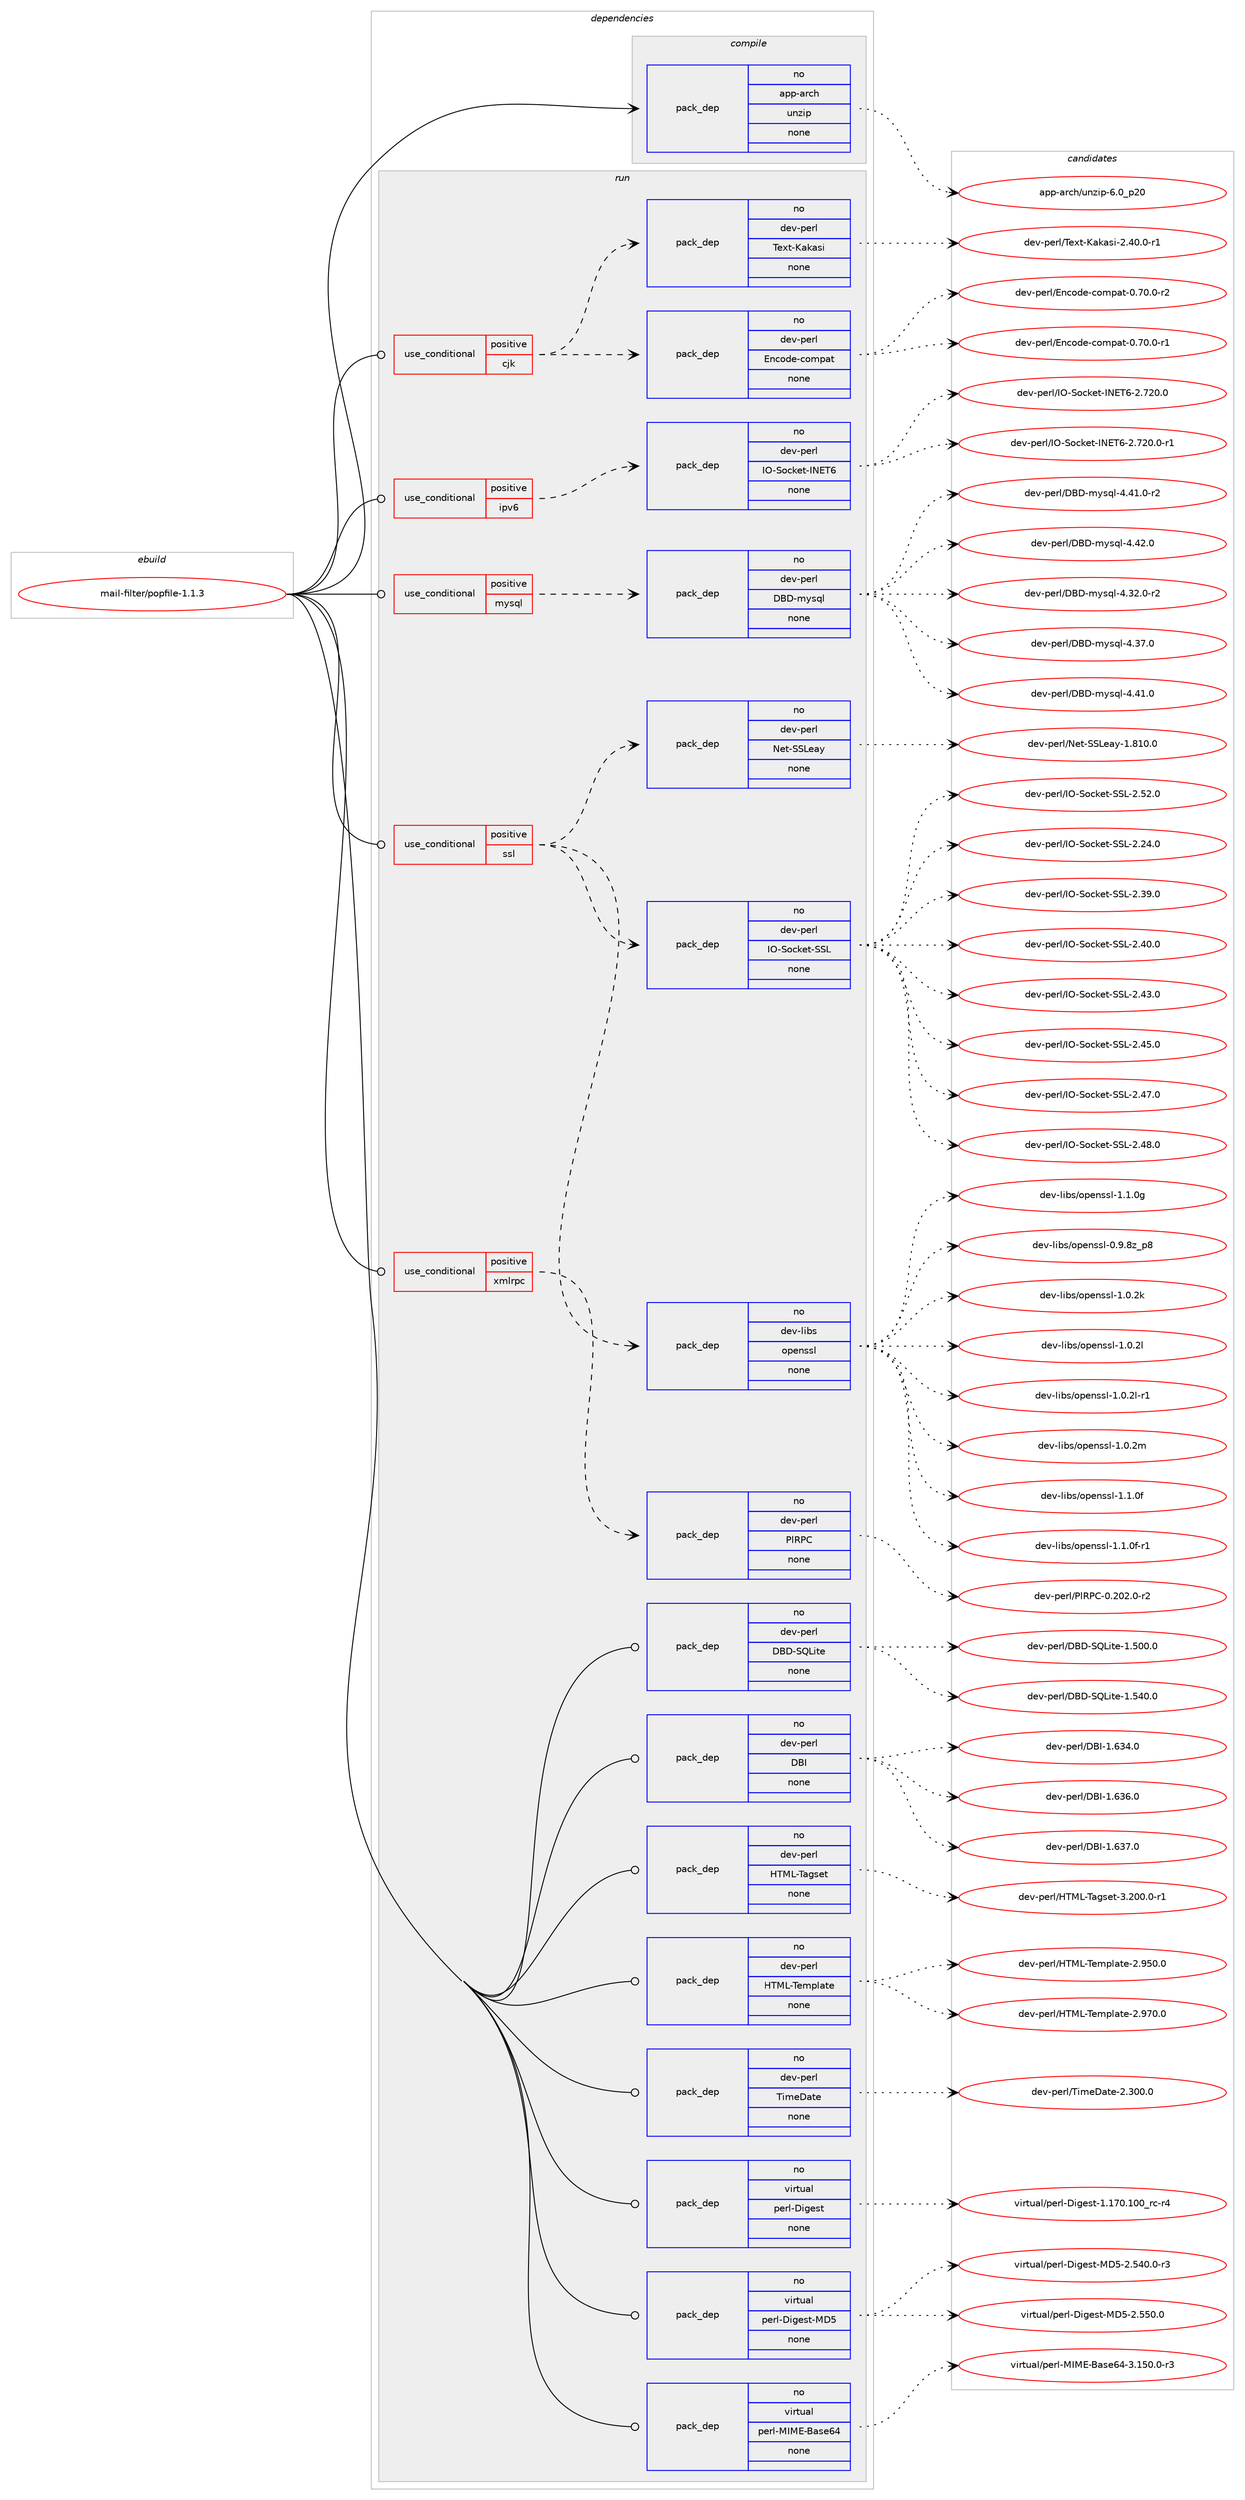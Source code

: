 digraph prolog {

# *************
# Graph options
# *************

newrank=true;
concentrate=true;
compound=true;
graph [rankdir=LR,fontname=Helvetica,fontsize=10,ranksep=1.5];#, ranksep=2.5, nodesep=0.2];
edge  [arrowhead=vee];
node  [fontname=Helvetica,fontsize=10];

# **********
# The ebuild
# **********

subgraph cluster_leftcol {
color=gray;
rank=same;
label=<<i>ebuild</i>>;
id [label="mail-filter/popfile-1.1.3", color=red, width=4, href="../mail-filter/popfile-1.1.3.svg"];
}

# ****************
# The dependencies
# ****************

subgraph cluster_midcol {
color=gray;
label=<<i>dependencies</i>>;
subgraph cluster_compile {
fillcolor="#eeeeee";
style=filled;
label=<<i>compile</i>>;
subgraph pack252162 {
dependency342934 [label=<<TABLE BORDER="0" CELLBORDER="1" CELLSPACING="0" CELLPADDING="4" WIDTH="220"><TR><TD ROWSPAN="6" CELLPADDING="30">pack_dep</TD></TR><TR><TD WIDTH="110">no</TD></TR><TR><TD>app-arch</TD></TR><TR><TD>unzip</TD></TR><TR><TD>none</TD></TR><TR><TD></TD></TR></TABLE>>, shape=none, color=blue];
}
id:e -> dependency342934:w [weight=20,style="solid",arrowhead="vee"];
}
subgraph cluster_compileandrun {
fillcolor="#eeeeee";
style=filled;
label=<<i>compile and run</i>>;
}
subgraph cluster_run {
fillcolor="#eeeeee";
style=filled;
label=<<i>run</i>>;
subgraph cond85631 {
dependency342935 [label=<<TABLE BORDER="0" CELLBORDER="1" CELLSPACING="0" CELLPADDING="4"><TR><TD ROWSPAN="3" CELLPADDING="10">use_conditional</TD></TR><TR><TD>positive</TD></TR><TR><TD>cjk</TD></TR></TABLE>>, shape=none, color=red];
subgraph pack252163 {
dependency342936 [label=<<TABLE BORDER="0" CELLBORDER="1" CELLSPACING="0" CELLPADDING="4" WIDTH="220"><TR><TD ROWSPAN="6" CELLPADDING="30">pack_dep</TD></TR><TR><TD WIDTH="110">no</TD></TR><TR><TD>dev-perl</TD></TR><TR><TD>Encode-compat</TD></TR><TR><TD>none</TD></TR><TR><TD></TD></TR></TABLE>>, shape=none, color=blue];
}
dependency342935:e -> dependency342936:w [weight=20,style="dashed",arrowhead="vee"];
subgraph pack252164 {
dependency342937 [label=<<TABLE BORDER="0" CELLBORDER="1" CELLSPACING="0" CELLPADDING="4" WIDTH="220"><TR><TD ROWSPAN="6" CELLPADDING="30">pack_dep</TD></TR><TR><TD WIDTH="110">no</TD></TR><TR><TD>dev-perl</TD></TR><TR><TD>Text-Kakasi</TD></TR><TR><TD>none</TD></TR><TR><TD></TD></TR></TABLE>>, shape=none, color=blue];
}
dependency342935:e -> dependency342937:w [weight=20,style="dashed",arrowhead="vee"];
}
id:e -> dependency342935:w [weight=20,style="solid",arrowhead="odot"];
subgraph cond85632 {
dependency342938 [label=<<TABLE BORDER="0" CELLBORDER="1" CELLSPACING="0" CELLPADDING="4"><TR><TD ROWSPAN="3" CELLPADDING="10">use_conditional</TD></TR><TR><TD>positive</TD></TR><TR><TD>ipv6</TD></TR></TABLE>>, shape=none, color=red];
subgraph pack252165 {
dependency342939 [label=<<TABLE BORDER="0" CELLBORDER="1" CELLSPACING="0" CELLPADDING="4" WIDTH="220"><TR><TD ROWSPAN="6" CELLPADDING="30">pack_dep</TD></TR><TR><TD WIDTH="110">no</TD></TR><TR><TD>dev-perl</TD></TR><TR><TD>IO-Socket-INET6</TD></TR><TR><TD>none</TD></TR><TR><TD></TD></TR></TABLE>>, shape=none, color=blue];
}
dependency342938:e -> dependency342939:w [weight=20,style="dashed",arrowhead="vee"];
}
id:e -> dependency342938:w [weight=20,style="solid",arrowhead="odot"];
subgraph cond85633 {
dependency342940 [label=<<TABLE BORDER="0" CELLBORDER="1" CELLSPACING="0" CELLPADDING="4"><TR><TD ROWSPAN="3" CELLPADDING="10">use_conditional</TD></TR><TR><TD>positive</TD></TR><TR><TD>mysql</TD></TR></TABLE>>, shape=none, color=red];
subgraph pack252166 {
dependency342941 [label=<<TABLE BORDER="0" CELLBORDER="1" CELLSPACING="0" CELLPADDING="4" WIDTH="220"><TR><TD ROWSPAN="6" CELLPADDING="30">pack_dep</TD></TR><TR><TD WIDTH="110">no</TD></TR><TR><TD>dev-perl</TD></TR><TR><TD>DBD-mysql</TD></TR><TR><TD>none</TD></TR><TR><TD></TD></TR></TABLE>>, shape=none, color=blue];
}
dependency342940:e -> dependency342941:w [weight=20,style="dashed",arrowhead="vee"];
}
id:e -> dependency342940:w [weight=20,style="solid",arrowhead="odot"];
subgraph cond85634 {
dependency342942 [label=<<TABLE BORDER="0" CELLBORDER="1" CELLSPACING="0" CELLPADDING="4"><TR><TD ROWSPAN="3" CELLPADDING="10">use_conditional</TD></TR><TR><TD>positive</TD></TR><TR><TD>ssl</TD></TR></TABLE>>, shape=none, color=red];
subgraph pack252167 {
dependency342943 [label=<<TABLE BORDER="0" CELLBORDER="1" CELLSPACING="0" CELLPADDING="4" WIDTH="220"><TR><TD ROWSPAN="6" CELLPADDING="30">pack_dep</TD></TR><TR><TD WIDTH="110">no</TD></TR><TR><TD>dev-libs</TD></TR><TR><TD>openssl</TD></TR><TR><TD>none</TD></TR><TR><TD></TD></TR></TABLE>>, shape=none, color=blue];
}
dependency342942:e -> dependency342943:w [weight=20,style="dashed",arrowhead="vee"];
subgraph pack252168 {
dependency342944 [label=<<TABLE BORDER="0" CELLBORDER="1" CELLSPACING="0" CELLPADDING="4" WIDTH="220"><TR><TD ROWSPAN="6" CELLPADDING="30">pack_dep</TD></TR><TR><TD WIDTH="110">no</TD></TR><TR><TD>dev-perl</TD></TR><TR><TD>IO-Socket-SSL</TD></TR><TR><TD>none</TD></TR><TR><TD></TD></TR></TABLE>>, shape=none, color=blue];
}
dependency342942:e -> dependency342944:w [weight=20,style="dashed",arrowhead="vee"];
subgraph pack252169 {
dependency342945 [label=<<TABLE BORDER="0" CELLBORDER="1" CELLSPACING="0" CELLPADDING="4" WIDTH="220"><TR><TD ROWSPAN="6" CELLPADDING="30">pack_dep</TD></TR><TR><TD WIDTH="110">no</TD></TR><TR><TD>dev-perl</TD></TR><TR><TD>Net-SSLeay</TD></TR><TR><TD>none</TD></TR><TR><TD></TD></TR></TABLE>>, shape=none, color=blue];
}
dependency342942:e -> dependency342945:w [weight=20,style="dashed",arrowhead="vee"];
}
id:e -> dependency342942:w [weight=20,style="solid",arrowhead="odot"];
subgraph cond85635 {
dependency342946 [label=<<TABLE BORDER="0" CELLBORDER="1" CELLSPACING="0" CELLPADDING="4"><TR><TD ROWSPAN="3" CELLPADDING="10">use_conditional</TD></TR><TR><TD>positive</TD></TR><TR><TD>xmlrpc</TD></TR></TABLE>>, shape=none, color=red];
subgraph pack252170 {
dependency342947 [label=<<TABLE BORDER="0" CELLBORDER="1" CELLSPACING="0" CELLPADDING="4" WIDTH="220"><TR><TD ROWSPAN="6" CELLPADDING="30">pack_dep</TD></TR><TR><TD WIDTH="110">no</TD></TR><TR><TD>dev-perl</TD></TR><TR><TD>PlRPC</TD></TR><TR><TD>none</TD></TR><TR><TD></TD></TR></TABLE>>, shape=none, color=blue];
}
dependency342946:e -> dependency342947:w [weight=20,style="dashed",arrowhead="vee"];
}
id:e -> dependency342946:w [weight=20,style="solid",arrowhead="odot"];
subgraph pack252171 {
dependency342948 [label=<<TABLE BORDER="0" CELLBORDER="1" CELLSPACING="0" CELLPADDING="4" WIDTH="220"><TR><TD ROWSPAN="6" CELLPADDING="30">pack_dep</TD></TR><TR><TD WIDTH="110">no</TD></TR><TR><TD>dev-perl</TD></TR><TR><TD>DBD-SQLite</TD></TR><TR><TD>none</TD></TR><TR><TD></TD></TR></TABLE>>, shape=none, color=blue];
}
id:e -> dependency342948:w [weight=20,style="solid",arrowhead="odot"];
subgraph pack252172 {
dependency342949 [label=<<TABLE BORDER="0" CELLBORDER="1" CELLSPACING="0" CELLPADDING="4" WIDTH="220"><TR><TD ROWSPAN="6" CELLPADDING="30">pack_dep</TD></TR><TR><TD WIDTH="110">no</TD></TR><TR><TD>dev-perl</TD></TR><TR><TD>DBI</TD></TR><TR><TD>none</TD></TR><TR><TD></TD></TR></TABLE>>, shape=none, color=blue];
}
id:e -> dependency342949:w [weight=20,style="solid",arrowhead="odot"];
subgraph pack252173 {
dependency342950 [label=<<TABLE BORDER="0" CELLBORDER="1" CELLSPACING="0" CELLPADDING="4" WIDTH="220"><TR><TD ROWSPAN="6" CELLPADDING="30">pack_dep</TD></TR><TR><TD WIDTH="110">no</TD></TR><TR><TD>dev-perl</TD></TR><TR><TD>HTML-Tagset</TD></TR><TR><TD>none</TD></TR><TR><TD></TD></TR></TABLE>>, shape=none, color=blue];
}
id:e -> dependency342950:w [weight=20,style="solid",arrowhead="odot"];
subgraph pack252174 {
dependency342951 [label=<<TABLE BORDER="0" CELLBORDER="1" CELLSPACING="0" CELLPADDING="4" WIDTH="220"><TR><TD ROWSPAN="6" CELLPADDING="30">pack_dep</TD></TR><TR><TD WIDTH="110">no</TD></TR><TR><TD>dev-perl</TD></TR><TR><TD>HTML-Template</TD></TR><TR><TD>none</TD></TR><TR><TD></TD></TR></TABLE>>, shape=none, color=blue];
}
id:e -> dependency342951:w [weight=20,style="solid",arrowhead="odot"];
subgraph pack252175 {
dependency342952 [label=<<TABLE BORDER="0" CELLBORDER="1" CELLSPACING="0" CELLPADDING="4" WIDTH="220"><TR><TD ROWSPAN="6" CELLPADDING="30">pack_dep</TD></TR><TR><TD WIDTH="110">no</TD></TR><TR><TD>dev-perl</TD></TR><TR><TD>TimeDate</TD></TR><TR><TD>none</TD></TR><TR><TD></TD></TR></TABLE>>, shape=none, color=blue];
}
id:e -> dependency342952:w [weight=20,style="solid",arrowhead="odot"];
subgraph pack252176 {
dependency342953 [label=<<TABLE BORDER="0" CELLBORDER="1" CELLSPACING="0" CELLPADDING="4" WIDTH="220"><TR><TD ROWSPAN="6" CELLPADDING="30">pack_dep</TD></TR><TR><TD WIDTH="110">no</TD></TR><TR><TD>virtual</TD></TR><TR><TD>perl-Digest</TD></TR><TR><TD>none</TD></TR><TR><TD></TD></TR></TABLE>>, shape=none, color=blue];
}
id:e -> dependency342953:w [weight=20,style="solid",arrowhead="odot"];
subgraph pack252177 {
dependency342954 [label=<<TABLE BORDER="0" CELLBORDER="1" CELLSPACING="0" CELLPADDING="4" WIDTH="220"><TR><TD ROWSPAN="6" CELLPADDING="30">pack_dep</TD></TR><TR><TD WIDTH="110">no</TD></TR><TR><TD>virtual</TD></TR><TR><TD>perl-Digest-MD5</TD></TR><TR><TD>none</TD></TR><TR><TD></TD></TR></TABLE>>, shape=none, color=blue];
}
id:e -> dependency342954:w [weight=20,style="solid",arrowhead="odot"];
subgraph pack252178 {
dependency342955 [label=<<TABLE BORDER="0" CELLBORDER="1" CELLSPACING="0" CELLPADDING="4" WIDTH="220"><TR><TD ROWSPAN="6" CELLPADDING="30">pack_dep</TD></TR><TR><TD WIDTH="110">no</TD></TR><TR><TD>virtual</TD></TR><TR><TD>perl-MIME-Base64</TD></TR><TR><TD>none</TD></TR><TR><TD></TD></TR></TABLE>>, shape=none, color=blue];
}
id:e -> dependency342955:w [weight=20,style="solid",arrowhead="odot"];
}
}

# **************
# The candidates
# **************

subgraph cluster_choices {
rank=same;
color=gray;
label=<<i>candidates</i>>;

subgraph choice252162 {
color=black;
nodesep=1;
choice971121124597114991044711711012210511245544648951125048 [label="app-arch/unzip-6.0_p20", color=red, width=4,href="../app-arch/unzip-6.0_p20.svg"];
dependency342934:e -> choice971121124597114991044711711012210511245544648951125048:w [style=dotted,weight="100"];
}
subgraph choice252163 {
color=black;
nodesep=1;
choice10010111845112101114108476911099111100101459911110911297116454846554846484511449 [label="dev-perl/Encode-compat-0.70.0-r1", color=red, width=4,href="../dev-perl/Encode-compat-0.70.0-r1.svg"];
choice10010111845112101114108476911099111100101459911110911297116454846554846484511450 [label="dev-perl/Encode-compat-0.70.0-r2", color=red, width=4,href="../dev-perl/Encode-compat-0.70.0-r2.svg"];
dependency342936:e -> choice10010111845112101114108476911099111100101459911110911297116454846554846484511449:w [style=dotted,weight="100"];
dependency342936:e -> choice10010111845112101114108476911099111100101459911110911297116454846554846484511450:w [style=dotted,weight="100"];
}
subgraph choice252164 {
color=black;
nodesep=1;
choice10010111845112101114108478410112011645759710797115105455046524846484511449 [label="dev-perl/Text-Kakasi-2.40.0-r1", color=red, width=4,href="../dev-perl/Text-Kakasi-2.40.0-r1.svg"];
dependency342937:e -> choice10010111845112101114108478410112011645759710797115105455046524846484511449:w [style=dotted,weight="100"];
}
subgraph choice252165 {
color=black;
nodesep=1;
choice100101118451121011141084773794583111991071011164573786984544550465550484648 [label="dev-perl/IO-Socket-INET6-2.720.0", color=red, width=4,href="../dev-perl/IO-Socket-INET6-2.720.0.svg"];
choice1001011184511210111410847737945831119910710111645737869845445504655504846484511449 [label="dev-perl/IO-Socket-INET6-2.720.0-r1", color=red, width=4,href="../dev-perl/IO-Socket-INET6-2.720.0-r1.svg"];
dependency342939:e -> choice100101118451121011141084773794583111991071011164573786984544550465550484648:w [style=dotted,weight="100"];
dependency342939:e -> choice1001011184511210111410847737945831119910710111645737869845445504655504846484511449:w [style=dotted,weight="100"];
}
subgraph choice252166 {
color=black;
nodesep=1;
choice100101118451121011141084768666845109121115113108455246515046484511450 [label="dev-perl/DBD-mysql-4.32.0-r2", color=red, width=4,href="../dev-perl/DBD-mysql-4.32.0-r2.svg"];
choice10010111845112101114108476866684510912111511310845524651554648 [label="dev-perl/DBD-mysql-4.37.0", color=red, width=4,href="../dev-perl/DBD-mysql-4.37.0.svg"];
choice10010111845112101114108476866684510912111511310845524652494648 [label="dev-perl/DBD-mysql-4.41.0", color=red, width=4,href="../dev-perl/DBD-mysql-4.41.0.svg"];
choice100101118451121011141084768666845109121115113108455246524946484511450 [label="dev-perl/DBD-mysql-4.41.0-r2", color=red, width=4,href="../dev-perl/DBD-mysql-4.41.0-r2.svg"];
choice10010111845112101114108476866684510912111511310845524652504648 [label="dev-perl/DBD-mysql-4.42.0", color=red, width=4,href="../dev-perl/DBD-mysql-4.42.0.svg"];
dependency342941:e -> choice100101118451121011141084768666845109121115113108455246515046484511450:w [style=dotted,weight="100"];
dependency342941:e -> choice10010111845112101114108476866684510912111511310845524651554648:w [style=dotted,weight="100"];
dependency342941:e -> choice10010111845112101114108476866684510912111511310845524652494648:w [style=dotted,weight="100"];
dependency342941:e -> choice100101118451121011141084768666845109121115113108455246524946484511450:w [style=dotted,weight="100"];
dependency342941:e -> choice10010111845112101114108476866684510912111511310845524652504648:w [style=dotted,weight="100"];
}
subgraph choice252167 {
color=black;
nodesep=1;
choice1001011184510810598115471111121011101151151084548465746561229511256 [label="dev-libs/openssl-0.9.8z_p8", color=red, width=4,href="../dev-libs/openssl-0.9.8z_p8.svg"];
choice100101118451081059811547111112101110115115108454946484650107 [label="dev-libs/openssl-1.0.2k", color=red, width=4,href="../dev-libs/openssl-1.0.2k.svg"];
choice100101118451081059811547111112101110115115108454946484650108 [label="dev-libs/openssl-1.0.2l", color=red, width=4,href="../dev-libs/openssl-1.0.2l.svg"];
choice1001011184510810598115471111121011101151151084549464846501084511449 [label="dev-libs/openssl-1.0.2l-r1", color=red, width=4,href="../dev-libs/openssl-1.0.2l-r1.svg"];
choice100101118451081059811547111112101110115115108454946484650109 [label="dev-libs/openssl-1.0.2m", color=red, width=4,href="../dev-libs/openssl-1.0.2m.svg"];
choice100101118451081059811547111112101110115115108454946494648102 [label="dev-libs/openssl-1.1.0f", color=red, width=4,href="../dev-libs/openssl-1.1.0f.svg"];
choice1001011184510810598115471111121011101151151084549464946481024511449 [label="dev-libs/openssl-1.1.0f-r1", color=red, width=4,href="../dev-libs/openssl-1.1.0f-r1.svg"];
choice100101118451081059811547111112101110115115108454946494648103 [label="dev-libs/openssl-1.1.0g", color=red, width=4,href="../dev-libs/openssl-1.1.0g.svg"];
dependency342943:e -> choice1001011184510810598115471111121011101151151084548465746561229511256:w [style=dotted,weight="100"];
dependency342943:e -> choice100101118451081059811547111112101110115115108454946484650107:w [style=dotted,weight="100"];
dependency342943:e -> choice100101118451081059811547111112101110115115108454946484650108:w [style=dotted,weight="100"];
dependency342943:e -> choice1001011184510810598115471111121011101151151084549464846501084511449:w [style=dotted,weight="100"];
dependency342943:e -> choice100101118451081059811547111112101110115115108454946484650109:w [style=dotted,weight="100"];
dependency342943:e -> choice100101118451081059811547111112101110115115108454946494648102:w [style=dotted,weight="100"];
dependency342943:e -> choice1001011184510810598115471111121011101151151084549464946481024511449:w [style=dotted,weight="100"];
dependency342943:e -> choice100101118451081059811547111112101110115115108454946494648103:w [style=dotted,weight="100"];
}
subgraph choice252168 {
color=black;
nodesep=1;
choice100101118451121011141084773794583111991071011164583837645504650524648 [label="dev-perl/IO-Socket-SSL-2.24.0", color=red, width=4,href="../dev-perl/IO-Socket-SSL-2.24.0.svg"];
choice100101118451121011141084773794583111991071011164583837645504651574648 [label="dev-perl/IO-Socket-SSL-2.39.0", color=red, width=4,href="../dev-perl/IO-Socket-SSL-2.39.0.svg"];
choice100101118451121011141084773794583111991071011164583837645504652484648 [label="dev-perl/IO-Socket-SSL-2.40.0", color=red, width=4,href="../dev-perl/IO-Socket-SSL-2.40.0.svg"];
choice100101118451121011141084773794583111991071011164583837645504652514648 [label="dev-perl/IO-Socket-SSL-2.43.0", color=red, width=4,href="../dev-perl/IO-Socket-SSL-2.43.0.svg"];
choice100101118451121011141084773794583111991071011164583837645504652534648 [label="dev-perl/IO-Socket-SSL-2.45.0", color=red, width=4,href="../dev-perl/IO-Socket-SSL-2.45.0.svg"];
choice100101118451121011141084773794583111991071011164583837645504652554648 [label="dev-perl/IO-Socket-SSL-2.47.0", color=red, width=4,href="../dev-perl/IO-Socket-SSL-2.47.0.svg"];
choice100101118451121011141084773794583111991071011164583837645504652564648 [label="dev-perl/IO-Socket-SSL-2.48.0", color=red, width=4,href="../dev-perl/IO-Socket-SSL-2.48.0.svg"];
choice100101118451121011141084773794583111991071011164583837645504653504648 [label="dev-perl/IO-Socket-SSL-2.52.0", color=red, width=4,href="../dev-perl/IO-Socket-SSL-2.52.0.svg"];
dependency342944:e -> choice100101118451121011141084773794583111991071011164583837645504650524648:w [style=dotted,weight="100"];
dependency342944:e -> choice100101118451121011141084773794583111991071011164583837645504651574648:w [style=dotted,weight="100"];
dependency342944:e -> choice100101118451121011141084773794583111991071011164583837645504652484648:w [style=dotted,weight="100"];
dependency342944:e -> choice100101118451121011141084773794583111991071011164583837645504652514648:w [style=dotted,weight="100"];
dependency342944:e -> choice100101118451121011141084773794583111991071011164583837645504652534648:w [style=dotted,weight="100"];
dependency342944:e -> choice100101118451121011141084773794583111991071011164583837645504652554648:w [style=dotted,weight="100"];
dependency342944:e -> choice100101118451121011141084773794583111991071011164583837645504652564648:w [style=dotted,weight="100"];
dependency342944:e -> choice100101118451121011141084773794583111991071011164583837645504653504648:w [style=dotted,weight="100"];
}
subgraph choice252169 {
color=black;
nodesep=1;
choice10010111845112101114108477810111645838376101971214549465649484648 [label="dev-perl/Net-SSLeay-1.810.0", color=red, width=4,href="../dev-perl/Net-SSLeay-1.810.0.svg"];
dependency342945:e -> choice10010111845112101114108477810111645838376101971214549465649484648:w [style=dotted,weight="100"];
}
subgraph choice252170 {
color=black;
nodesep=1;
choice10010111845112101114108478010882806745484650485046484511450 [label="dev-perl/PlRPC-0.202.0-r2", color=red, width=4,href="../dev-perl/PlRPC-0.202.0-r2.svg"];
dependency342947:e -> choice10010111845112101114108478010882806745484650485046484511450:w [style=dotted,weight="100"];
}
subgraph choice252171 {
color=black;
nodesep=1;
choice1001011184511210111410847686668458381761051161014549465348484648 [label="dev-perl/DBD-SQLite-1.500.0", color=red, width=4,href="../dev-perl/DBD-SQLite-1.500.0.svg"];
choice1001011184511210111410847686668458381761051161014549465352484648 [label="dev-perl/DBD-SQLite-1.540.0", color=red, width=4,href="../dev-perl/DBD-SQLite-1.540.0.svg"];
dependency342948:e -> choice1001011184511210111410847686668458381761051161014549465348484648:w [style=dotted,weight="100"];
dependency342948:e -> choice1001011184511210111410847686668458381761051161014549465352484648:w [style=dotted,weight="100"];
}
subgraph choice252172 {
color=black;
nodesep=1;
choice10010111845112101114108476866734549465451524648 [label="dev-perl/DBI-1.634.0", color=red, width=4,href="../dev-perl/DBI-1.634.0.svg"];
choice10010111845112101114108476866734549465451544648 [label="dev-perl/DBI-1.636.0", color=red, width=4,href="../dev-perl/DBI-1.636.0.svg"];
choice10010111845112101114108476866734549465451554648 [label="dev-perl/DBI-1.637.0", color=red, width=4,href="../dev-perl/DBI-1.637.0.svg"];
dependency342949:e -> choice10010111845112101114108476866734549465451524648:w [style=dotted,weight="100"];
dependency342949:e -> choice10010111845112101114108476866734549465451544648:w [style=dotted,weight="100"];
dependency342949:e -> choice10010111845112101114108476866734549465451554648:w [style=dotted,weight="100"];
}
subgraph choice252173 {
color=black;
nodesep=1;
choice10010111845112101114108477284777645849710311510111645514650484846484511449 [label="dev-perl/HTML-Tagset-3.200.0-r1", color=red, width=4,href="../dev-perl/HTML-Tagset-3.200.0-r1.svg"];
dependency342950:e -> choice10010111845112101114108477284777645849710311510111645514650484846484511449:w [style=dotted,weight="100"];
}
subgraph choice252174 {
color=black;
nodesep=1;
choice1001011184511210111410847728477764584101109112108971161014550465753484648 [label="dev-perl/HTML-Template-2.950.0", color=red, width=4,href="../dev-perl/HTML-Template-2.950.0.svg"];
choice1001011184511210111410847728477764584101109112108971161014550465755484648 [label="dev-perl/HTML-Template-2.970.0", color=red, width=4,href="../dev-perl/HTML-Template-2.970.0.svg"];
dependency342951:e -> choice1001011184511210111410847728477764584101109112108971161014550465753484648:w [style=dotted,weight="100"];
dependency342951:e -> choice1001011184511210111410847728477764584101109112108971161014550465755484648:w [style=dotted,weight="100"];
}
subgraph choice252175 {
color=black;
nodesep=1;
choice10010111845112101114108478410510910168971161014550465148484648 [label="dev-perl/TimeDate-2.300.0", color=red, width=4,href="../dev-perl/TimeDate-2.300.0.svg"];
dependency342952:e -> choice10010111845112101114108478410510910168971161014550465148484648:w [style=dotted,weight="100"];
}
subgraph choice252176 {
color=black;
nodesep=1;
choice118105114116117971084711210111410845681051031011151164549464955484649484895114994511452 [label="virtual/perl-Digest-1.170.100_rc-r4", color=red, width=4,href="../virtual/perl-Digest-1.170.100_rc-r4.svg"];
dependency342953:e -> choice118105114116117971084711210111410845681051031011151164549464955484649484895114994511452:w [style=dotted,weight="100"];
}
subgraph choice252177 {
color=black;
nodesep=1;
choice118105114116117971084711210111410845681051031011151164577685345504653524846484511451 [label="virtual/perl-Digest-MD5-2.540.0-r3", color=red, width=4,href="../virtual/perl-Digest-MD5-2.540.0-r3.svg"];
choice11810511411611797108471121011141084568105103101115116457768534550465353484648 [label="virtual/perl-Digest-MD5-2.550.0", color=red, width=4,href="../virtual/perl-Digest-MD5-2.550.0.svg"];
dependency342954:e -> choice118105114116117971084711210111410845681051031011151164577685345504653524846484511451:w [style=dotted,weight="100"];
dependency342954:e -> choice11810511411611797108471121011141084568105103101115116457768534550465353484648:w [style=dotted,weight="100"];
}
subgraph choice252178 {
color=black;
nodesep=1;
choice11810511411611797108471121011141084577737769456697115101545245514649534846484511451 [label="virtual/perl-MIME-Base64-3.150.0-r3", color=red, width=4,href="../virtual/perl-MIME-Base64-3.150.0-r3.svg"];
dependency342955:e -> choice11810511411611797108471121011141084577737769456697115101545245514649534846484511451:w [style=dotted,weight="100"];
}
}

}
